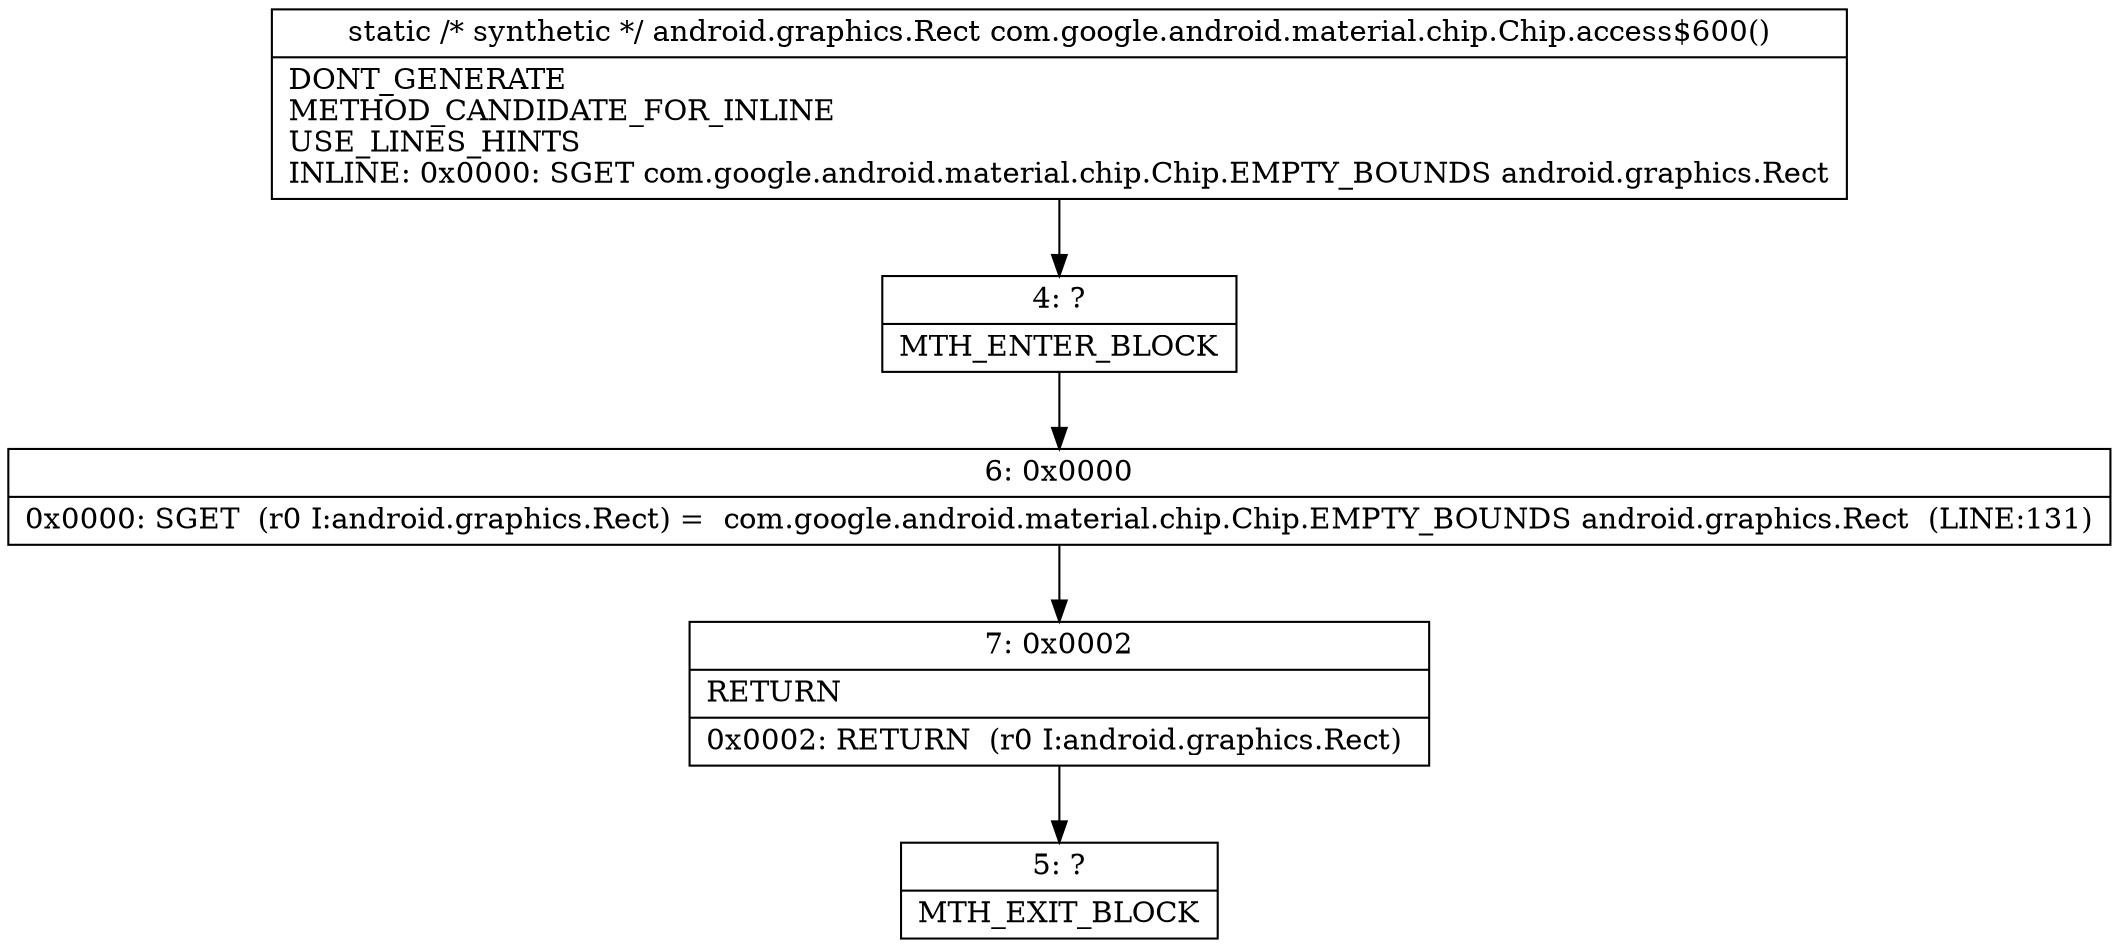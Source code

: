 digraph "CFG forcom.google.android.material.chip.Chip.access$600()Landroid\/graphics\/Rect;" {
Node_4 [shape=record,label="{4\:\ ?|MTH_ENTER_BLOCK\l}"];
Node_6 [shape=record,label="{6\:\ 0x0000|0x0000: SGET  (r0 I:android.graphics.Rect) =  com.google.android.material.chip.Chip.EMPTY_BOUNDS android.graphics.Rect  (LINE:131)\l}"];
Node_7 [shape=record,label="{7\:\ 0x0002|RETURN\l|0x0002: RETURN  (r0 I:android.graphics.Rect) \l}"];
Node_5 [shape=record,label="{5\:\ ?|MTH_EXIT_BLOCK\l}"];
MethodNode[shape=record,label="{static \/* synthetic *\/ android.graphics.Rect com.google.android.material.chip.Chip.access$600()  | DONT_GENERATE\lMETHOD_CANDIDATE_FOR_INLINE\lUSE_LINES_HINTS\lINLINE: 0x0000: SGET   com.google.android.material.chip.Chip.EMPTY_BOUNDS android.graphics.Rect\l}"];
MethodNode -> Node_4;Node_4 -> Node_6;
Node_6 -> Node_7;
Node_7 -> Node_5;
}

